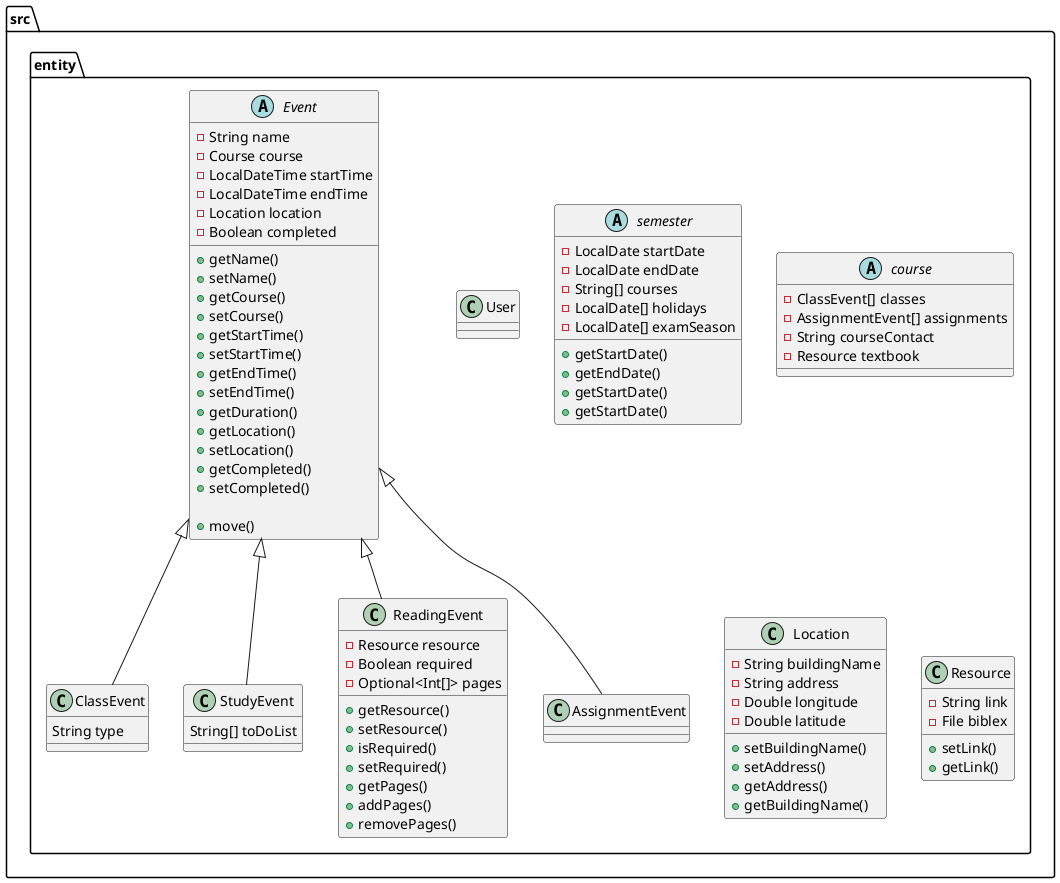 @startuml

folder src {

    folder entity {

        abstract Event {
            -String name
            -Course course
            -LocalDateTime startTime
            -LocalDateTime endTime
            -Location location
            -Boolean completed

            +getName()
            +setName()
            +getCourse()
            +setCourse()
            +getStartTime()
            +setStartTime()
            +getEndTime()
            +setEndTime()
            +getDuration()
            +getLocation()
            +setLocation()
            +getCompleted()
            +setCompleted()

            +move()  /' Moves start and end times in unison '/
        }

        class ClassEvent extends Event {
        String type
        }

        class StudyEvent extends Event {
        String[] toDoList
        }

        class ReadingEvent extends Event {
            -Resource resource
            -Boolean required
            -Optional<Int[]> pages

            +getResource()
            +setResource()
            +isRequired()
            +setRequired()
            +getPages()
            +addPages()
            +removePages()
        }

        class AssignmentEvent extends Event {

        }

        class User {
            ' Unimplemented for now
        }

        abstract semester{
         - LocalDate startDate
         - LocalDate endDate
         - String[] courses
         - LocalDate[] holidays
         - LocalDate[] examSeason

         + getStartDate()
         + getEndDate()
         + getStartDate()
         + getStartDate()

        }

        abstract course {
        - ClassEvent[] classes
        - AssignmentEvent[] assignments
        - String courseContact
        - Resource textbook

        }

    class Location{
        -String buildingName
        -String address
        -Double longitude
        -Double latitude

        + setBuildingName()
        + setAddress()
        + getAddress()
        + getBuildingName()
    }

    class Resource{
        -String link
        -File biblex

        + setLink()
        + getLink()
    }

    }  /' folder entity '/


}  /' folder src '/

@enduml